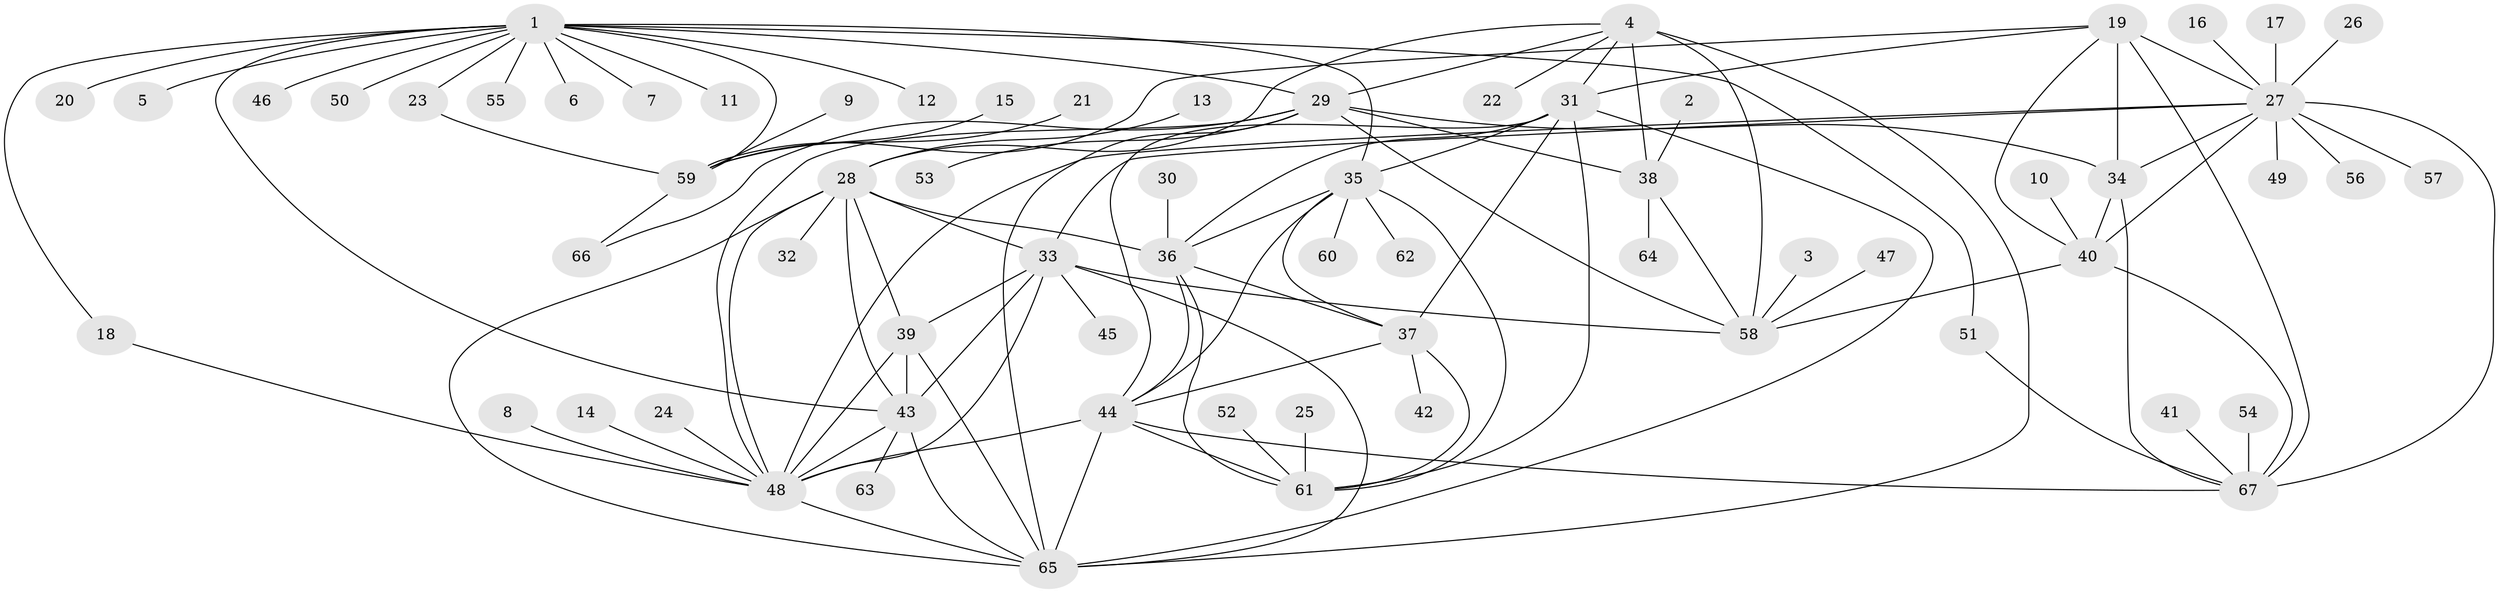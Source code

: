 // original degree distribution, {6: 0.03875968992248062, 12: 0.023255813953488372, 9: 0.046511627906976744, 7: 0.03875968992248062, 11: 0.015503875968992248, 10: 0.031007751937984496, 8: 0.031007751937984496, 13: 0.007751937984496124, 1: 0.5348837209302325, 2: 0.21705426356589147, 4: 0.007751937984496124, 3: 0.007751937984496124}
// Generated by graph-tools (version 1.1) at 2025/50/03/09/25 03:50:33]
// undirected, 67 vertices, 115 edges
graph export_dot {
graph [start="1"]
  node [color=gray90,style=filled];
  1;
  2;
  3;
  4;
  5;
  6;
  7;
  8;
  9;
  10;
  11;
  12;
  13;
  14;
  15;
  16;
  17;
  18;
  19;
  20;
  21;
  22;
  23;
  24;
  25;
  26;
  27;
  28;
  29;
  30;
  31;
  32;
  33;
  34;
  35;
  36;
  37;
  38;
  39;
  40;
  41;
  42;
  43;
  44;
  45;
  46;
  47;
  48;
  49;
  50;
  51;
  52;
  53;
  54;
  55;
  56;
  57;
  58;
  59;
  60;
  61;
  62;
  63;
  64;
  65;
  66;
  67;
  1 -- 5 [weight=1.0];
  1 -- 6 [weight=1.0];
  1 -- 7 [weight=1.0];
  1 -- 11 [weight=1.0];
  1 -- 12 [weight=1.0];
  1 -- 18 [weight=1.0];
  1 -- 20 [weight=1.0];
  1 -- 23 [weight=4.0];
  1 -- 29 [weight=1.0];
  1 -- 35 [weight=1.0];
  1 -- 43 [weight=1.0];
  1 -- 46 [weight=1.0];
  1 -- 50 [weight=1.0];
  1 -- 51 [weight=1.0];
  1 -- 55 [weight=1.0];
  1 -- 59 [weight=4.0];
  2 -- 38 [weight=1.0];
  3 -- 58 [weight=1.0];
  4 -- 22 [weight=1.0];
  4 -- 28 [weight=1.0];
  4 -- 29 [weight=3.0];
  4 -- 31 [weight=1.0];
  4 -- 38 [weight=3.0];
  4 -- 58 [weight=3.0];
  4 -- 65 [weight=1.0];
  8 -- 48 [weight=1.0];
  9 -- 59 [weight=1.0];
  10 -- 40 [weight=1.0];
  13 -- 28 [weight=1.0];
  14 -- 48 [weight=1.0];
  15 -- 59 [weight=1.0];
  16 -- 27 [weight=1.0];
  17 -- 27 [weight=1.0];
  18 -- 48 [weight=1.0];
  19 -- 27 [weight=2.0];
  19 -- 31 [weight=1.0];
  19 -- 34 [weight=1.0];
  19 -- 40 [weight=1.0];
  19 -- 59 [weight=1.0];
  19 -- 67 [weight=1.0];
  21 -- 59 [weight=1.0];
  23 -- 59 [weight=1.0];
  24 -- 48 [weight=1.0];
  25 -- 61 [weight=1.0];
  26 -- 27 [weight=1.0];
  27 -- 33 [weight=1.0];
  27 -- 34 [weight=2.0];
  27 -- 40 [weight=2.0];
  27 -- 48 [weight=1.0];
  27 -- 49 [weight=1.0];
  27 -- 56 [weight=1.0];
  27 -- 57 [weight=1.0];
  27 -- 67 [weight=2.0];
  28 -- 32 [weight=1.0];
  28 -- 33 [weight=1.0];
  28 -- 36 [weight=1.0];
  28 -- 39 [weight=1.0];
  28 -- 43 [weight=1.0];
  28 -- 48 [weight=1.0];
  28 -- 65 [weight=1.0];
  29 -- 34 [weight=1.0];
  29 -- 38 [weight=1.0];
  29 -- 48 [weight=1.0];
  29 -- 53 [weight=1.0];
  29 -- 58 [weight=1.0];
  29 -- 65 [weight=1.0];
  29 -- 66 [weight=1.0];
  30 -- 36 [weight=1.0];
  31 -- 35 [weight=1.0];
  31 -- 36 [weight=1.0];
  31 -- 37 [weight=1.0];
  31 -- 44 [weight=1.0];
  31 -- 61 [weight=1.0];
  31 -- 65 [weight=1.0];
  33 -- 39 [weight=1.0];
  33 -- 43 [weight=1.0];
  33 -- 45 [weight=1.0];
  33 -- 48 [weight=1.0];
  33 -- 58 [weight=1.0];
  33 -- 65 [weight=1.0];
  34 -- 40 [weight=1.0];
  34 -- 67 [weight=1.0];
  35 -- 36 [weight=1.0];
  35 -- 37 [weight=1.0];
  35 -- 44 [weight=1.0];
  35 -- 60 [weight=1.0];
  35 -- 61 [weight=1.0];
  35 -- 62 [weight=1.0];
  36 -- 37 [weight=1.0];
  36 -- 44 [weight=1.0];
  36 -- 61 [weight=1.0];
  37 -- 42 [weight=1.0];
  37 -- 44 [weight=1.0];
  37 -- 61 [weight=1.0];
  38 -- 58 [weight=1.0];
  38 -- 64 [weight=1.0];
  39 -- 43 [weight=1.0];
  39 -- 48 [weight=1.0];
  39 -- 65 [weight=1.0];
  40 -- 58 [weight=1.0];
  40 -- 67 [weight=1.0];
  41 -- 67 [weight=1.0];
  43 -- 48 [weight=1.0];
  43 -- 63 [weight=1.0];
  43 -- 65 [weight=1.0];
  44 -- 48 [weight=1.0];
  44 -- 61 [weight=1.0];
  44 -- 65 [weight=1.0];
  44 -- 67 [weight=1.0];
  47 -- 58 [weight=1.0];
  48 -- 65 [weight=1.0];
  51 -- 67 [weight=1.0];
  52 -- 61 [weight=1.0];
  54 -- 67 [weight=1.0];
  59 -- 66 [weight=1.0];
}
